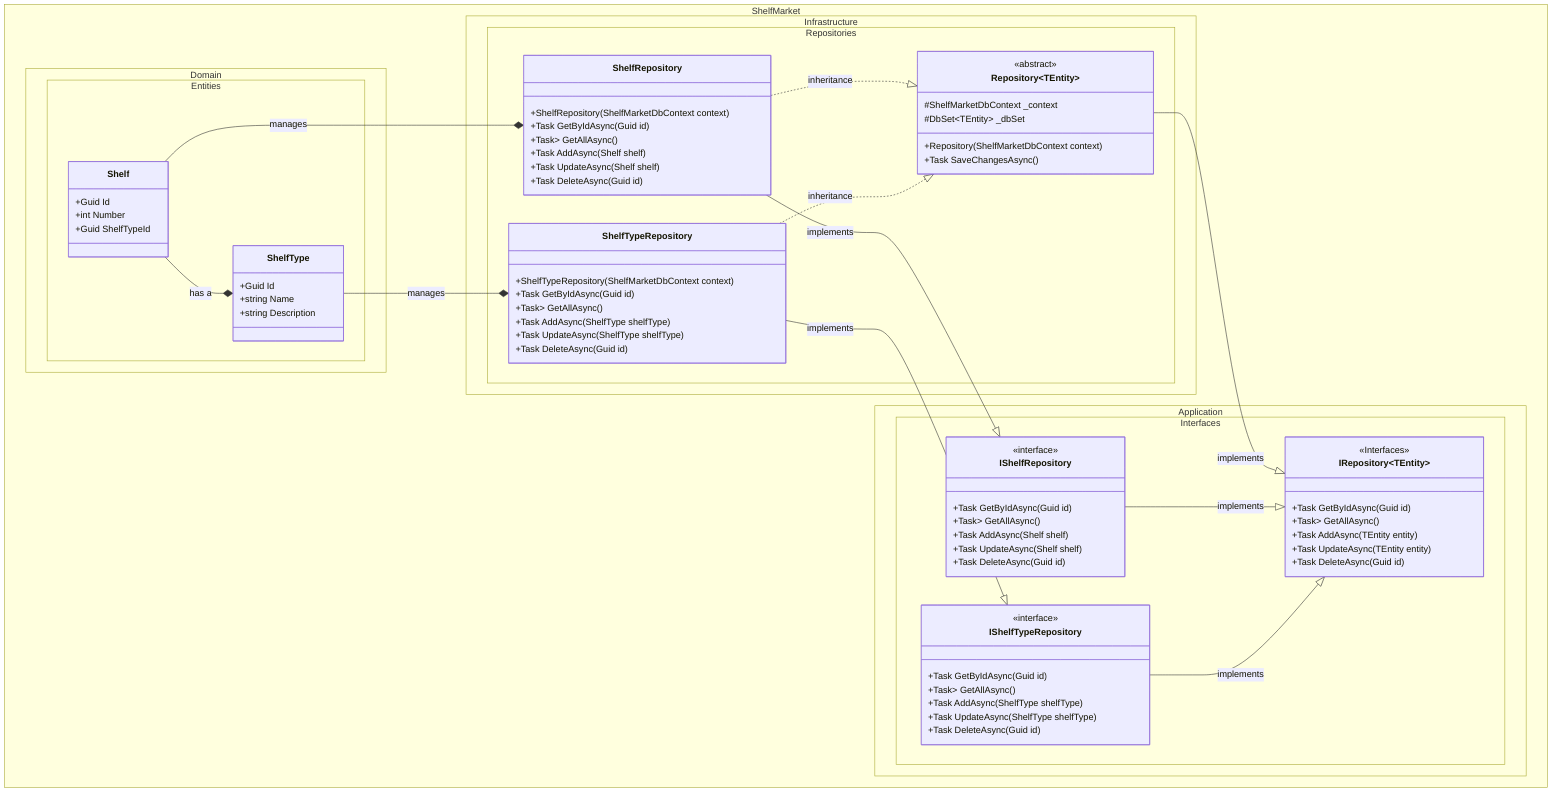 ﻿classDiagram
    namespace ShelfMarket.Domain.Entities {
        class ShelfType {
            +Guid Id
            +string Name
            +string Description
        }

        class Shelf {
            +Guid Id
            +int Number
            +Guid ShelfTypeId
        }
    }

    namespace ShelfMarket.Application.Interfaces {
        class IRepository~TEntity~ {
            +Task<TEntity> GetByIdAsync(Guid id)
            +Task<List<TEntity>> GetAllAsync()
            +Task AddAsync(TEntity entity)
            +Task UpdateAsync(TEntity entity)
            +Task DeleteAsync(Guid id)
        }
        class IShelfTypeRepository {
            +Task<ShelfType> GetByIdAsync(Guid id)
            +Task<List<ShelfType>> GetAllAsync()
            +Task AddAsync(ShelfType shelfType)
            +Task UpdateAsync(ShelfType shelfType)
            +Task DeleteAsync(Guid id)
        }

        class IShelfRepository {
            +Task<Shelf> GetByIdAsync(Guid id)
            +Task<List<Shelf>> GetAllAsync()
            +Task AddAsync(Shelf shelf)
            +Task UpdateAsync(Shelf shelf)
            +Task DeleteAsync(Guid id)
        }
    }

    namespace ShelfMarket.Infrastructure.Repositories {
        class Repository~TEntity~ {
            #ShelfMarketDbContext _context
            #DbSet~TEntity~ _dbSet

            +Repository(ShelfMarketDbContext context)
            +Task SaveChangesAsync()
        }

        class ShelfRepository {
            +ShelfRepository(ShelfMarketDbContext context)
            +Task<Shelf> GetByIdAsync(Guid id)
            +Task<List<Shelf>> GetAllAsync()
            +Task AddAsync(Shelf shelf)
            +Task UpdateAsync(Shelf shelf)
            +Task DeleteAsync(Guid id)
        }

        class ShelfTypeRepository {
            +ShelfTypeRepository(ShelfMarketDbContext context)
            +Task<ShelfType> GetByIdAsync(Guid id)
            +Task<List<ShelfType>> GetAllAsync()
            +Task AddAsync(ShelfType shelfType)
            +Task UpdateAsync(ShelfType shelfType)
            +Task DeleteAsync(Guid id)
        }
    }

    <<Interfaces>> IRepository~TEntity~
    <<interface>> IShelfTypeRepository
    <<interface>> IShelfRepository

    <<abstract>> Repository~TEntity~

    %% Associations
    Shelf --* ShelfRepository : manages
    ShelfType --* ShelfTypeRepository : manages

    %% Composition
    Shelf --* ShelfType : has a

    %% Inheritance and Implementation
    ShelfRepository --|> IShelfRepository : implements
    ShelfTypeRepository --|> IShelfTypeRepository : implements
    Repository --|> IRepository : implements

    IShelfRepository --|> IRepository : implements
    IShelfTypeRepository --|> IRepository : implements

    ShelfRepository ..|> Repository : inheritance
    ShelfTypeRepository ..|> Repository : inheritance